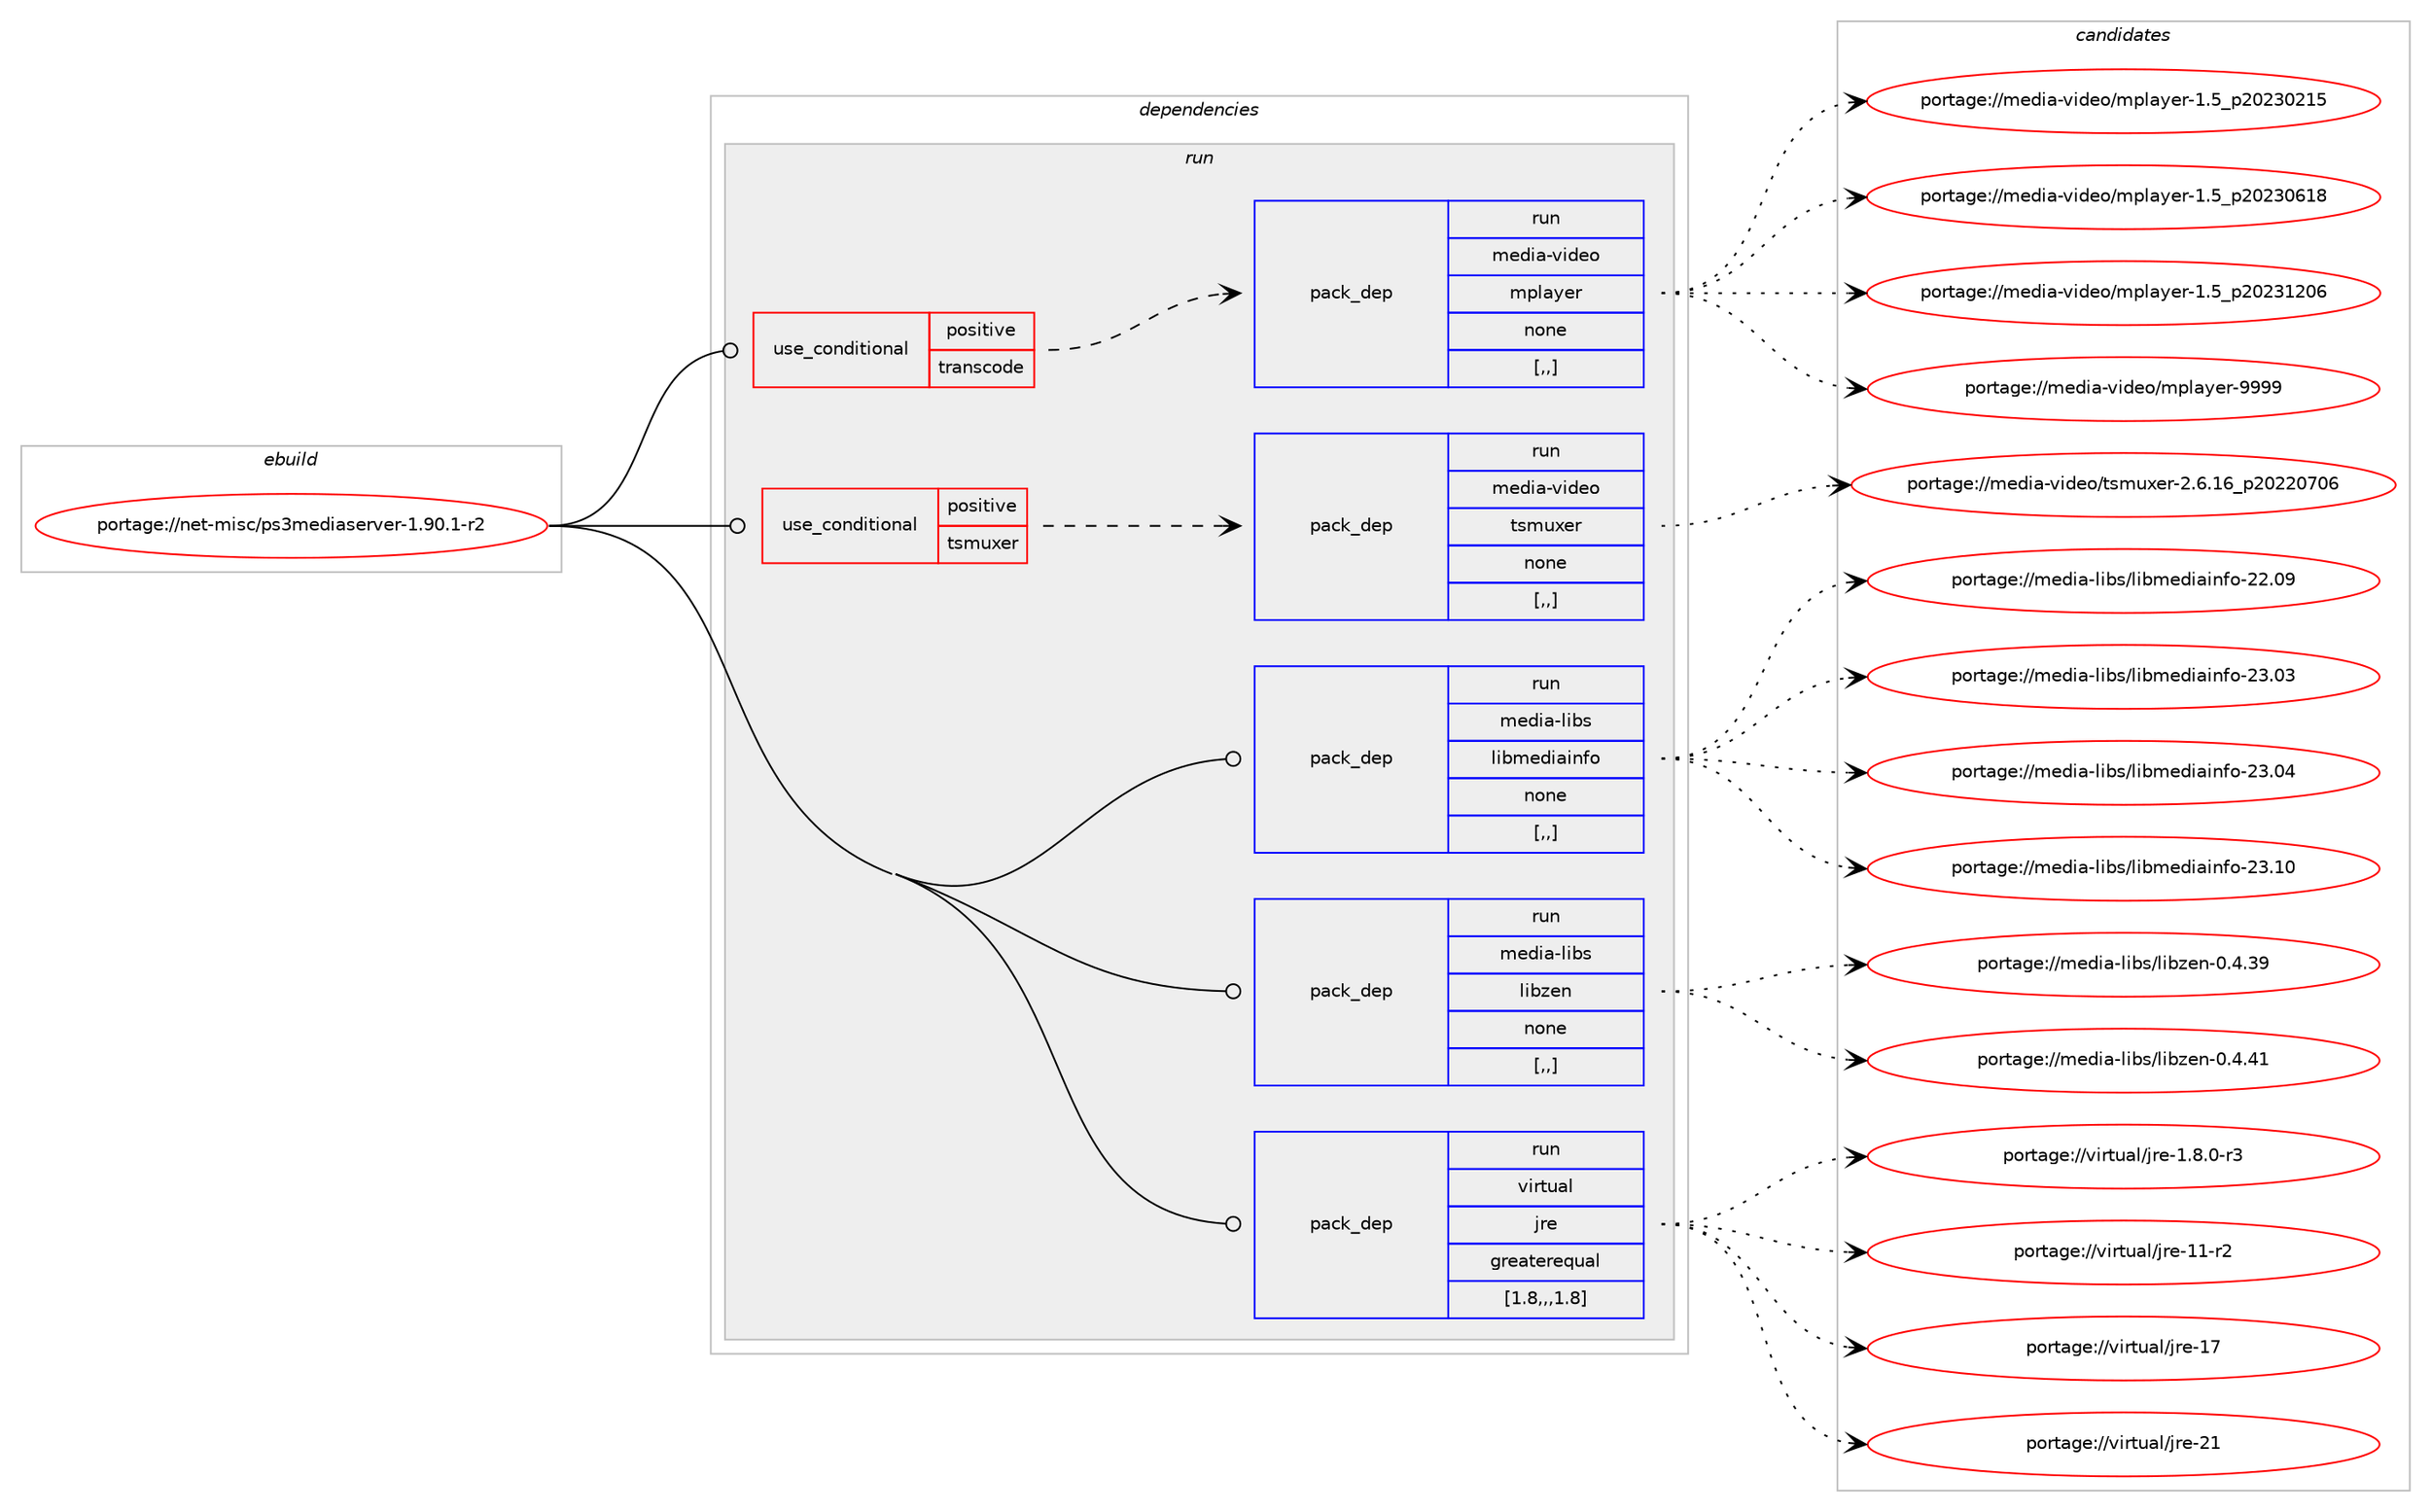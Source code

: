 digraph prolog {

# *************
# Graph options
# *************

newrank=true;
concentrate=true;
compound=true;
graph [rankdir=LR,fontname=Helvetica,fontsize=10,ranksep=1.5];#, ranksep=2.5, nodesep=0.2];
edge  [arrowhead=vee];
node  [fontname=Helvetica,fontsize=10];

# **********
# The ebuild
# **********

subgraph cluster_leftcol {
color=gray;
rank=same;
label=<<i>ebuild</i>>;
id [label="portage://net-misc/ps3mediaserver-1.90.1-r2", color=red, width=4, href="../net-misc/ps3mediaserver-1.90.1-r2.svg"];
}

# ****************
# The dependencies
# ****************

subgraph cluster_midcol {
color=gray;
label=<<i>dependencies</i>>;
subgraph cluster_compile {
fillcolor="#eeeeee";
style=filled;
label=<<i>compile</i>>;
}
subgraph cluster_compileandrun {
fillcolor="#eeeeee";
style=filled;
label=<<i>compile and run</i>>;
}
subgraph cluster_run {
fillcolor="#eeeeee";
style=filled;
label=<<i>run</i>>;
subgraph cond250 {
dependency904 [label=<<TABLE BORDER="0" CELLBORDER="1" CELLSPACING="0" CELLPADDING="4"><TR><TD ROWSPAN="3" CELLPADDING="10">use_conditional</TD></TR><TR><TD>positive</TD></TR><TR><TD>transcode</TD></TR></TABLE>>, shape=none, color=red];
subgraph pack642 {
dependency905 [label=<<TABLE BORDER="0" CELLBORDER="1" CELLSPACING="0" CELLPADDING="4" WIDTH="220"><TR><TD ROWSPAN="6" CELLPADDING="30">pack_dep</TD></TR><TR><TD WIDTH="110">run</TD></TR><TR><TD>media-video</TD></TR><TR><TD>mplayer</TD></TR><TR><TD>none</TD></TR><TR><TD>[,,]</TD></TR></TABLE>>, shape=none, color=blue];
}
dependency904:e -> dependency905:w [weight=20,style="dashed",arrowhead="vee"];
}
id:e -> dependency904:w [weight=20,style="solid",arrowhead="odot"];
subgraph cond251 {
dependency906 [label=<<TABLE BORDER="0" CELLBORDER="1" CELLSPACING="0" CELLPADDING="4"><TR><TD ROWSPAN="3" CELLPADDING="10">use_conditional</TD></TR><TR><TD>positive</TD></TR><TR><TD>tsmuxer</TD></TR></TABLE>>, shape=none, color=red];
subgraph pack643 {
dependency907 [label=<<TABLE BORDER="0" CELLBORDER="1" CELLSPACING="0" CELLPADDING="4" WIDTH="220"><TR><TD ROWSPAN="6" CELLPADDING="30">pack_dep</TD></TR><TR><TD WIDTH="110">run</TD></TR><TR><TD>media-video</TD></TR><TR><TD>tsmuxer</TD></TR><TR><TD>none</TD></TR><TR><TD>[,,]</TD></TR></TABLE>>, shape=none, color=blue];
}
dependency906:e -> dependency907:w [weight=20,style="dashed",arrowhead="vee"];
}
id:e -> dependency906:w [weight=20,style="solid",arrowhead="odot"];
subgraph pack644 {
dependency908 [label=<<TABLE BORDER="0" CELLBORDER="1" CELLSPACING="0" CELLPADDING="4" WIDTH="220"><TR><TD ROWSPAN="6" CELLPADDING="30">pack_dep</TD></TR><TR><TD WIDTH="110">run</TD></TR><TR><TD>media-libs</TD></TR><TR><TD>libmediainfo</TD></TR><TR><TD>none</TD></TR><TR><TD>[,,]</TD></TR></TABLE>>, shape=none, color=blue];
}
id:e -> dependency908:w [weight=20,style="solid",arrowhead="odot"];
subgraph pack645 {
dependency909 [label=<<TABLE BORDER="0" CELLBORDER="1" CELLSPACING="0" CELLPADDING="4" WIDTH="220"><TR><TD ROWSPAN="6" CELLPADDING="30">pack_dep</TD></TR><TR><TD WIDTH="110">run</TD></TR><TR><TD>media-libs</TD></TR><TR><TD>libzen</TD></TR><TR><TD>none</TD></TR><TR><TD>[,,]</TD></TR></TABLE>>, shape=none, color=blue];
}
id:e -> dependency909:w [weight=20,style="solid",arrowhead="odot"];
subgraph pack646 {
dependency910 [label=<<TABLE BORDER="0" CELLBORDER="1" CELLSPACING="0" CELLPADDING="4" WIDTH="220"><TR><TD ROWSPAN="6" CELLPADDING="30">pack_dep</TD></TR><TR><TD WIDTH="110">run</TD></TR><TR><TD>virtual</TD></TR><TR><TD>jre</TD></TR><TR><TD>greaterequal</TD></TR><TR><TD>[1.8,,,1.8]</TD></TR></TABLE>>, shape=none, color=blue];
}
id:e -> dependency910:w [weight=20,style="solid",arrowhead="odot"];
}
}

# **************
# The candidates
# **************

subgraph cluster_choices {
rank=same;
color=gray;
label=<<i>candidates</i>>;

subgraph choice642 {
color=black;
nodesep=1;
choice1091011001059745118105100101111471091121089712110111445494653951125048505148504953 [label="portage://media-video/mplayer-1.5_p20230215", color=red, width=4,href="../media-video/mplayer-1.5_p20230215.svg"];
choice1091011001059745118105100101111471091121089712110111445494653951125048505148544956 [label="portage://media-video/mplayer-1.5_p20230618", color=red, width=4,href="../media-video/mplayer-1.5_p20230618.svg"];
choice1091011001059745118105100101111471091121089712110111445494653951125048505149504854 [label="portage://media-video/mplayer-1.5_p20231206", color=red, width=4,href="../media-video/mplayer-1.5_p20231206.svg"];
choice109101100105974511810510010111147109112108971211011144557575757 [label="portage://media-video/mplayer-9999", color=red, width=4,href="../media-video/mplayer-9999.svg"];
dependency905:e -> choice1091011001059745118105100101111471091121089712110111445494653951125048505148504953:w [style=dotted,weight="100"];
dependency905:e -> choice1091011001059745118105100101111471091121089712110111445494653951125048505148544956:w [style=dotted,weight="100"];
dependency905:e -> choice1091011001059745118105100101111471091121089712110111445494653951125048505149504854:w [style=dotted,weight="100"];
dependency905:e -> choice109101100105974511810510010111147109112108971211011144557575757:w [style=dotted,weight="100"];
}
subgraph choice643 {
color=black;
nodesep=1;
choice10910110010597451181051001011114711611510911712010111445504654464954951125048505048554854 [label="portage://media-video/tsmuxer-2.6.16_p20220706", color=red, width=4,href="../media-video/tsmuxer-2.6.16_p20220706.svg"];
dependency907:e -> choice10910110010597451181051001011114711611510911712010111445504654464954951125048505048554854:w [style=dotted,weight="100"];
}
subgraph choice644 {
color=black;
nodesep=1;
choice109101100105974510810598115471081059810910110010597105110102111455050464857 [label="portage://media-libs/libmediainfo-22.09", color=red, width=4,href="../media-libs/libmediainfo-22.09.svg"];
choice109101100105974510810598115471081059810910110010597105110102111455051464851 [label="portage://media-libs/libmediainfo-23.03", color=red, width=4,href="../media-libs/libmediainfo-23.03.svg"];
choice109101100105974510810598115471081059810910110010597105110102111455051464852 [label="portage://media-libs/libmediainfo-23.04", color=red, width=4,href="../media-libs/libmediainfo-23.04.svg"];
choice109101100105974510810598115471081059810910110010597105110102111455051464948 [label="portage://media-libs/libmediainfo-23.10", color=red, width=4,href="../media-libs/libmediainfo-23.10.svg"];
dependency908:e -> choice109101100105974510810598115471081059810910110010597105110102111455050464857:w [style=dotted,weight="100"];
dependency908:e -> choice109101100105974510810598115471081059810910110010597105110102111455051464851:w [style=dotted,weight="100"];
dependency908:e -> choice109101100105974510810598115471081059810910110010597105110102111455051464852:w [style=dotted,weight="100"];
dependency908:e -> choice109101100105974510810598115471081059810910110010597105110102111455051464948:w [style=dotted,weight="100"];
}
subgraph choice645 {
color=black;
nodesep=1;
choice109101100105974510810598115471081059812210111045484652465157 [label="portage://media-libs/libzen-0.4.39", color=red, width=4,href="../media-libs/libzen-0.4.39.svg"];
choice109101100105974510810598115471081059812210111045484652465249 [label="portage://media-libs/libzen-0.4.41", color=red, width=4,href="../media-libs/libzen-0.4.41.svg"];
dependency909:e -> choice109101100105974510810598115471081059812210111045484652465157:w [style=dotted,weight="100"];
dependency909:e -> choice109101100105974510810598115471081059812210111045484652465249:w [style=dotted,weight="100"];
}
subgraph choice646 {
color=black;
nodesep=1;
choice11810511411611797108471061141014549465646484511451 [label="portage://virtual/jre-1.8.0-r3", color=red, width=4,href="../virtual/jre-1.8.0-r3.svg"];
choice11810511411611797108471061141014549494511450 [label="portage://virtual/jre-11-r2", color=red, width=4,href="../virtual/jre-11-r2.svg"];
choice1181051141161179710847106114101454955 [label="portage://virtual/jre-17", color=red, width=4,href="../virtual/jre-17.svg"];
choice1181051141161179710847106114101455049 [label="portage://virtual/jre-21", color=red, width=4,href="../virtual/jre-21.svg"];
dependency910:e -> choice11810511411611797108471061141014549465646484511451:w [style=dotted,weight="100"];
dependency910:e -> choice11810511411611797108471061141014549494511450:w [style=dotted,weight="100"];
dependency910:e -> choice1181051141161179710847106114101454955:w [style=dotted,weight="100"];
dependency910:e -> choice1181051141161179710847106114101455049:w [style=dotted,weight="100"];
}
}

}
